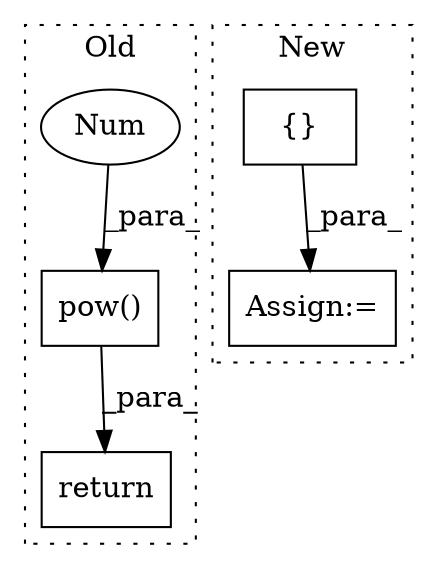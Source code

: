 digraph G {
subgraph cluster0 {
1 [label="pow()" a="75" s="3489,3503" l="13,1" shape="box"];
3 [label="Num" a="76" s="3502" l="1" shape="ellipse"];
5 [label="return" a="93" s="3478" l="7" shape="box"];
label = "Old";
style="dotted";
}
subgraph cluster1 {
2 [label="{}" a="59" s="10260,10260" l="2,1" shape="box"];
4 [label="Assign:=" a="68" s="10592" l="16" shape="box"];
label = "New";
style="dotted";
}
1 -> 5 [label="_para_"];
2 -> 4 [label="_para_"];
3 -> 1 [label="_para_"];
}